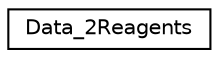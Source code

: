 digraph "Graphical Class Hierarchy"
{
  edge [fontname="Helvetica",fontsize="10",labelfontname="Helvetica",labelfontsize="10"];
  node [fontname="Helvetica",fontsize="10",shape=record];
  rankdir="LR";
  Node0 [label="Data_2Reagents",height=0.2,width=0.4,color="black", fillcolor="white", style="filled",URL="$classData__2Reagents.html",tooltip="Data for 2 reagents case. "];
}
